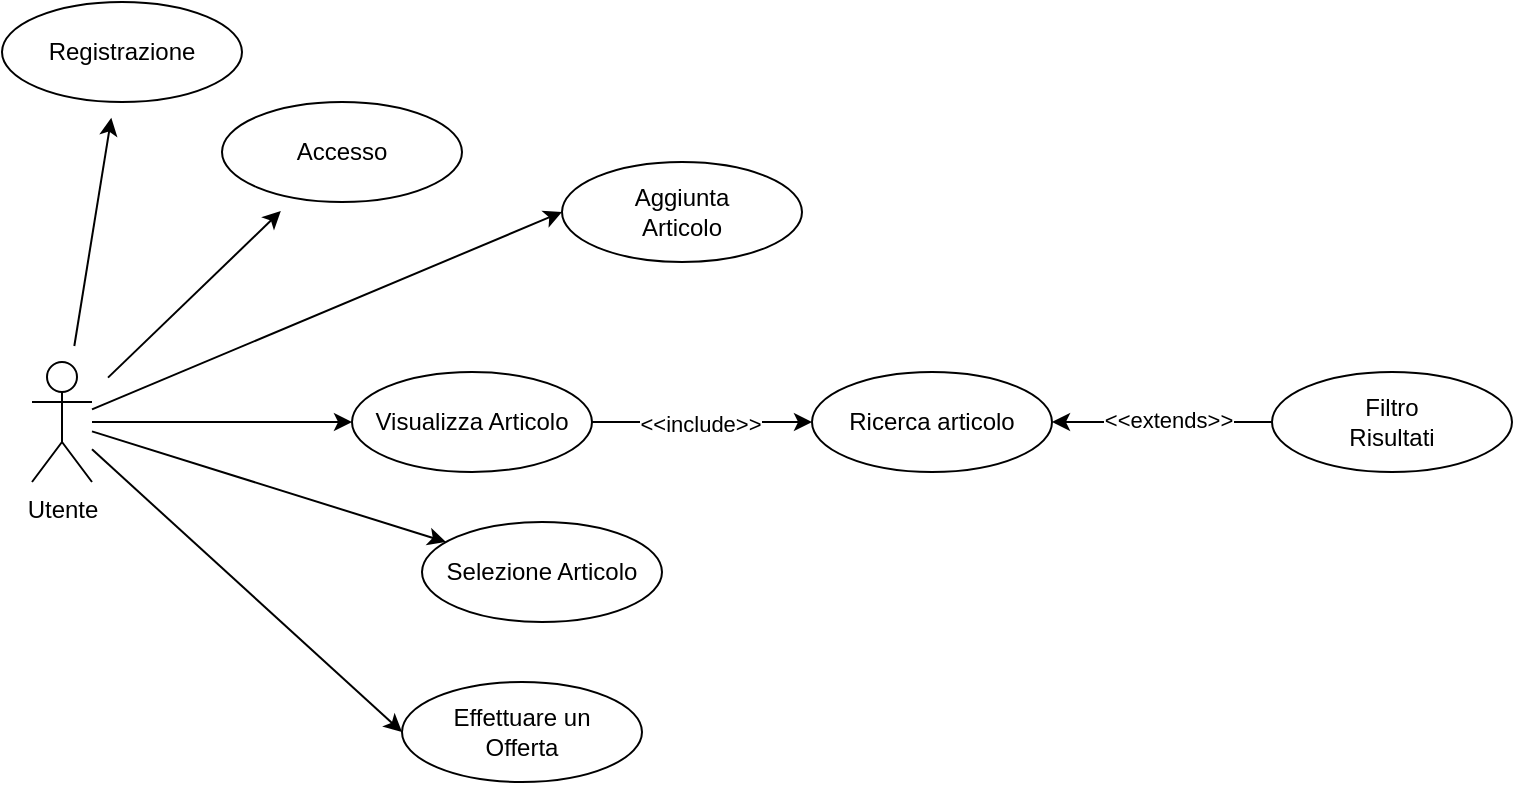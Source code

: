 <mxfile version="24.2.2" type="device">
  <diagram name="Page-1" id="b_zJH3Sg9wVDs8cVNdYo">
    <mxGraphModel dx="1434" dy="772" grid="1" gridSize="10" guides="1" tooltips="1" connect="1" arrows="1" fold="1" page="1" pageScale="1" pageWidth="850" pageHeight="1100" math="0" shadow="0">
      <root>
        <mxCell id="0" />
        <mxCell id="1" parent="0" />
        <mxCell id="v-7fdCc3VSDNyAbIxO-M-3" style="rounded=0;orthogonalLoop=1;jettySize=auto;html=1;targetPerimeterSpacing=8;sourcePerimeterSpacing=8;" parent="1" source="v-7fdCc3VSDNyAbIxO-M-1" target="v-7fdCc3VSDNyAbIxO-M-2" edge="1">
          <mxGeometry relative="1" as="geometry" />
        </mxCell>
        <mxCell id="v-7fdCc3VSDNyAbIxO-M-5" style="edgeStyle=none;rounded=0;orthogonalLoop=1;jettySize=auto;html=1;strokeColor=default;align=center;verticalAlign=middle;fontFamily=Helvetica;fontSize=11;fontColor=default;labelBackgroundColor=default;endArrow=classic;sourcePerimeterSpacing=8;targetPerimeterSpacing=8;" parent="1" source="v-7fdCc3VSDNyAbIxO-M-1" target="v-7fdCc3VSDNyAbIxO-M-4" edge="1">
          <mxGeometry relative="1" as="geometry" />
        </mxCell>
        <mxCell id="v-7fdCc3VSDNyAbIxO-M-1" value="Utente" style="shape=umlActor;verticalLabelPosition=bottom;verticalAlign=top;html=1;outlineConnect=0;" parent="1" vertex="1">
          <mxGeometry x="55" y="320" width="30" height="60" as="geometry" />
        </mxCell>
        <mxCell id="v-7fdCc3VSDNyAbIxO-M-2" value="Registrazione" style="ellipse;whiteSpace=wrap;html=1;" parent="1" vertex="1">
          <mxGeometry x="40" y="140" width="120" height="50" as="geometry" />
        </mxCell>
        <mxCell id="v-7fdCc3VSDNyAbIxO-M-4" value="Accesso" style="ellipse;whiteSpace=wrap;html=1;" parent="1" vertex="1">
          <mxGeometry x="150" y="190" width="120" height="50" as="geometry" />
        </mxCell>
        <mxCell id="v-7fdCc3VSDNyAbIxO-M-6" value="Selezione Articolo" style="ellipse;whiteSpace=wrap;html=1;" parent="1" vertex="1">
          <mxGeometry x="250" y="400" width="120" height="50" as="geometry" />
        </mxCell>
        <mxCell id="_Y4zRGpn23lwM58amZcz-2" value="" style="endArrow=classic;html=1;rounded=0;" edge="1" parent="1" source="v-7fdCc3VSDNyAbIxO-M-1" target="v-7fdCc3VSDNyAbIxO-M-6">
          <mxGeometry width="50" height="50" relative="1" as="geometry">
            <mxPoint x="95" y="360" as="sourcePoint" />
            <mxPoint x="415" y="370" as="targetPoint" />
          </mxGeometry>
        </mxCell>
        <mxCell id="_Y4zRGpn23lwM58amZcz-3" value="Effettuare un &lt;br&gt;Offerta" style="ellipse;whiteSpace=wrap;html=1;" vertex="1" parent="1">
          <mxGeometry x="240" y="480" width="120" height="50" as="geometry" />
        </mxCell>
        <mxCell id="_Y4zRGpn23lwM58amZcz-4" value="" style="endArrow=classic;html=1;rounded=0;entryX=0;entryY=0.5;entryDx=0;entryDy=0;" edge="1" parent="1" source="v-7fdCc3VSDNyAbIxO-M-1" target="_Y4zRGpn23lwM58amZcz-3">
          <mxGeometry width="50" height="50" relative="1" as="geometry">
            <mxPoint x="365" y="420" as="sourcePoint" />
            <mxPoint x="415" y="370" as="targetPoint" />
          </mxGeometry>
        </mxCell>
        <mxCell id="_Y4zRGpn23lwM58amZcz-5" value="Visualizza Articolo" style="ellipse;whiteSpace=wrap;html=1;" vertex="1" parent="1">
          <mxGeometry x="215" y="325" width="120" height="50" as="geometry" />
        </mxCell>
        <mxCell id="_Y4zRGpn23lwM58amZcz-6" value="" style="endArrow=classic;html=1;rounded=0;entryX=0;entryY=0.5;entryDx=0;entryDy=0;" edge="1" parent="1" source="v-7fdCc3VSDNyAbIxO-M-1" target="_Y4zRGpn23lwM58amZcz-5">
          <mxGeometry width="50" height="50" relative="1" as="geometry">
            <mxPoint x="365" y="420" as="sourcePoint" />
            <mxPoint x="415" y="370" as="targetPoint" />
          </mxGeometry>
        </mxCell>
        <mxCell id="_Y4zRGpn23lwM58amZcz-10" value="" style="endArrow=classic;html=1;rounded=0;exitX=1;exitY=0.5;exitDx=0;exitDy=0;entryX=0;entryY=0.5;entryDx=0;entryDy=0;" edge="1" parent="1" source="_Y4zRGpn23lwM58amZcz-5" target="_Y4zRGpn23lwM58amZcz-12">
          <mxGeometry width="50" height="50" relative="1" as="geometry">
            <mxPoint x="475" y="420" as="sourcePoint" />
            <mxPoint x="525" y="375" as="targetPoint" />
          </mxGeometry>
        </mxCell>
        <mxCell id="_Y4zRGpn23lwM58amZcz-11" value="&amp;lt;&amp;lt;include&amp;gt;&amp;gt;" style="edgeLabel;html=1;align=center;verticalAlign=middle;resizable=0;points=[];" vertex="1" connectable="0" parent="_Y4zRGpn23lwM58amZcz-10">
          <mxGeometry x="-0.016" y="-1" relative="1" as="geometry">
            <mxPoint as="offset" />
          </mxGeometry>
        </mxCell>
        <mxCell id="_Y4zRGpn23lwM58amZcz-12" value="Ricerca articolo" style="ellipse;whiteSpace=wrap;html=1;" vertex="1" parent="1">
          <mxGeometry x="445" y="325" width="120" height="50" as="geometry" />
        </mxCell>
        <mxCell id="_Y4zRGpn23lwM58amZcz-13" value="" style="endArrow=classic;html=1;rounded=0;entryX=1;entryY=0.5;entryDx=0;entryDy=0;exitX=0;exitY=0.5;exitDx=0;exitDy=0;" edge="1" parent="1" source="_Y4zRGpn23lwM58amZcz-15" target="_Y4zRGpn23lwM58amZcz-12">
          <mxGeometry width="50" height="50" relative="1" as="geometry">
            <mxPoint x="620" y="460" as="sourcePoint" />
            <mxPoint x="785" y="375" as="targetPoint" />
          </mxGeometry>
        </mxCell>
        <mxCell id="_Y4zRGpn23lwM58amZcz-14" value="&amp;lt;&amp;lt;extends&amp;gt;&amp;gt;" style="edgeLabel;html=1;align=center;verticalAlign=middle;resizable=0;points=[];" vertex="1" connectable="0" parent="_Y4zRGpn23lwM58amZcz-13">
          <mxGeometry x="-0.041" y="-1" relative="1" as="geometry">
            <mxPoint as="offset" />
          </mxGeometry>
        </mxCell>
        <mxCell id="_Y4zRGpn23lwM58amZcz-15" value="Filtro&lt;br&gt;Risultati" style="ellipse;whiteSpace=wrap;html=1;" vertex="1" parent="1">
          <mxGeometry x="675" y="325" width="120" height="50" as="geometry" />
        </mxCell>
        <mxCell id="_Y4zRGpn23lwM58amZcz-16" value="Aggiunta&lt;br&gt;Articolo" style="ellipse;whiteSpace=wrap;html=1;" vertex="1" parent="1">
          <mxGeometry x="320" y="220" width="120" height="50" as="geometry" />
        </mxCell>
        <mxCell id="_Y4zRGpn23lwM58amZcz-17" value="" style="endArrow=classic;html=1;rounded=0;entryX=0;entryY=0.5;entryDx=0;entryDy=0;" edge="1" parent="1" source="v-7fdCc3VSDNyAbIxO-M-1" target="_Y4zRGpn23lwM58amZcz-16">
          <mxGeometry width="50" height="50" relative="1" as="geometry">
            <mxPoint x="180" y="630" as="sourcePoint" />
            <mxPoint x="230" y="580" as="targetPoint" />
          </mxGeometry>
        </mxCell>
      </root>
    </mxGraphModel>
  </diagram>
</mxfile>
